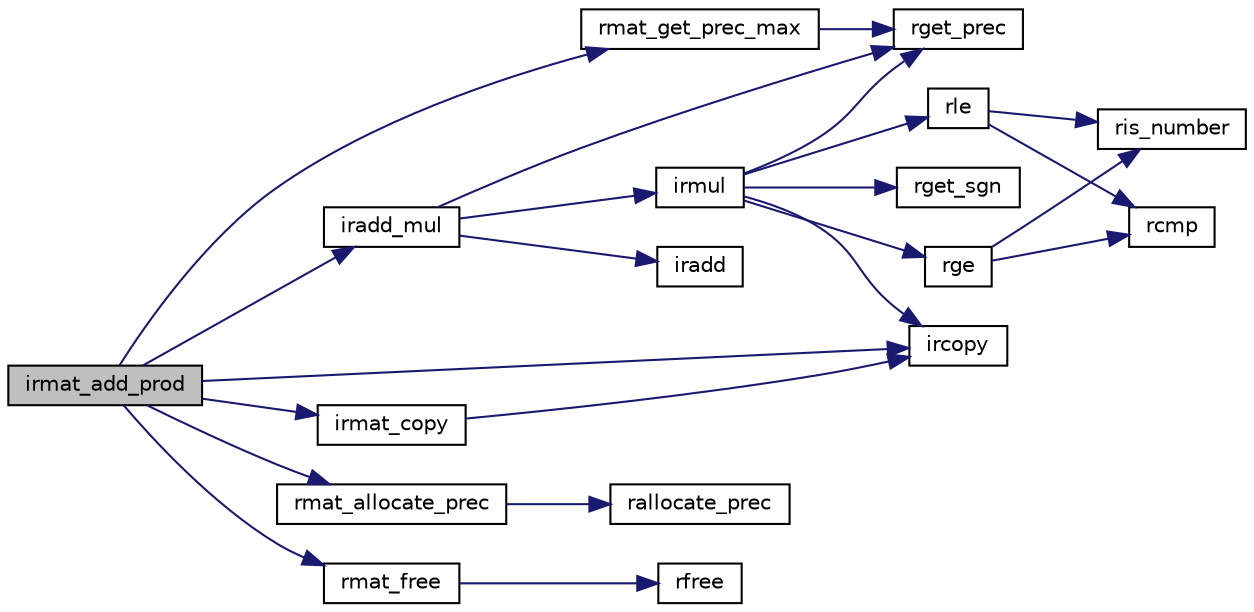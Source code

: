 digraph "irmat_add_prod"
{
  edge [fontname="Helvetica",fontsize="10",labelfontname="Helvetica",labelfontsize="10"];
  node [fontname="Helvetica",fontsize="10",shape=record];
  rankdir="LR";
  Node0 [label="irmat_add_prod",height=0.2,width=0.4,color="black", fillcolor="grey75", style="filled", fontcolor="black"];
  Node0 -> Node1 [color="midnightblue",fontsize="10",style="solid",fontname="Helvetica"];
  Node1 [label="rmat_get_prec_max",height=0.2,width=0.4,color="black", fillcolor="white", style="filled",URL="$is__rmat_8h.html#aa8d8bebcc4d6f4f9594215e41dff4bfa",tooltip="rmulti型行列の精度(ビット数)の最大値の取得. "];
  Node1 -> Node2 [color="midnightblue",fontsize="10",style="solid",fontname="Helvetica"];
  Node2 [label="rget_prec",height=0.2,width=0.4,color="black", fillcolor="white", style="filled",URL="$is__rmulti_8h.html#ad9bc8d534620527dc3c46ef4c9d04442",tooltip="rmulti型の浮動小数点数の精度(ビット数)を取得. "];
  Node0 -> Node3 [color="midnightblue",fontsize="10",style="solid",fontname="Helvetica"];
  Node3 [label="rmat_allocate_prec",height=0.2,width=0.4,color="black", fillcolor="white", style="filled",URL="$is__rmat_8h.html#a474cfe62c18d90d42b8f80504449ea43",tooltip="rmulti型の行列の精度を指定しての新規生成. "];
  Node3 -> Node4 [color="midnightblue",fontsize="10",style="solid",fontname="Helvetica"];
  Node4 [label="rallocate_prec",height=0.2,width=0.4,color="black", fillcolor="white", style="filled",URL="$is__rmulti_8h.html#aeee0c826203695436900dc02890f433c",tooltip="rmulti型の精度を指定しての新規生成. "];
  Node0 -> Node5 [color="midnightblue",fontsize="10",style="solid",fontname="Helvetica"];
  Node5 [label="ircopy",height=0.2,width=0.4,color="black", fillcolor="white", style="filled",URL="$irmulti_8c.html#aaf2192a33e04cbba12da47550fde287e",tooltip="コピー [y0,y1]=[x0,x1]. "];
  Node0 -> Node6 [color="midnightblue",fontsize="10",style="solid",fontname="Helvetica"];
  Node6 [label="iradd_mul",height=0.2,width=0.4,color="black", fillcolor="white", style="filled",URL="$irmulti_8c.html#a55d04ab7f2884310fcff04b636911df1",tooltip="積の加算 [z0,z1]+=[x0,x1]*[y0,y1] "];
  Node6 -> Node2 [color="midnightblue",fontsize="10",style="solid",fontname="Helvetica"];
  Node6 -> Node7 [color="midnightblue",fontsize="10",style="solid",fontname="Helvetica"];
  Node7 [label="irmul",height=0.2,width=0.4,color="black", fillcolor="white", style="filled",URL="$irmulti_8c.html#a9f9bc42cc6a70b365b032dc7bedd1abb",tooltip="掛け算 [z0,z1]=[x0,x1]*[y0,y1] "];
  Node7 -> Node2 [color="midnightblue",fontsize="10",style="solid",fontname="Helvetica"];
  Node7 -> Node8 [color="midnightblue",fontsize="10",style="solid",fontname="Helvetica"];
  Node8 [label="rget_sgn",height=0.2,width=0.4,color="black", fillcolor="white", style="filled",URL="$is__rmulti_8h.html#a1eabb75964384f5b7057a0275385d4bb",tooltip="rmulti型の浮動小数点数の符号部の取得. "];
  Node7 -> Node9 [color="midnightblue",fontsize="10",style="solid",fontname="Helvetica"];
  Node9 [label="rle",height=0.2,width=0.4,color="black", fillcolor="white", style="filled",URL="$is__rmulti_8h.html#a72d8f7f7abd4fa2ff89f488742ff7ca7",tooltip="rmulti型の値の比較 x<=y "];
  Node9 -> Node10 [color="midnightblue",fontsize="10",style="solid",fontname="Helvetica"];
  Node10 [label="ris_number",height=0.2,width=0.4,color="black", fillcolor="white", style="filled",URL="$rmulti_8c.html#a02c3c838634809fb6260ab78926b5f8b",tooltip="rmulti型が数であるかの判定. "];
  Node9 -> Node11 [color="midnightblue",fontsize="10",style="solid",fontname="Helvetica"];
  Node11 [label="rcmp",height=0.2,width=0.4,color="black", fillcolor="white", style="filled",URL="$rmulti_8c.html#aa7f2e03f88a388911123c82ad3f36b16",tooltip="rmulti型の値の比較 x<=>y "];
  Node7 -> Node12 [color="midnightblue",fontsize="10",style="solid",fontname="Helvetica"];
  Node12 [label="rge",height=0.2,width=0.4,color="black", fillcolor="white", style="filled",URL="$is__rmulti_8h.html#a7544c8c3220be262b43d9cdcacd5f8f2",tooltip="rmulti型の値の比較 x>=y "];
  Node12 -> Node10 [color="midnightblue",fontsize="10",style="solid",fontname="Helvetica"];
  Node12 -> Node11 [color="midnightblue",fontsize="10",style="solid",fontname="Helvetica"];
  Node7 -> Node5 [color="midnightblue",fontsize="10",style="solid",fontname="Helvetica"];
  Node6 -> Node13 [color="midnightblue",fontsize="10",style="solid",fontname="Helvetica"];
  Node13 [label="iradd",height=0.2,width=0.4,color="black", fillcolor="white", style="filled",URL="$irmulti_8c.html#a2a3a18d72fa9e737ac67d95ccb3e8ca9",tooltip="足し算 [z0,z1]=[x0,x1]+[y0,y1] "];
  Node0 -> Node14 [color="midnightblue",fontsize="10",style="solid",fontname="Helvetica"];
  Node14 [label="irmat_copy",height=0.2,width=0.4,color="black", fillcolor="white", style="filled",URL="$irmat_8c.html#a5c0e76e09c564c0a1c710c4e160d14aa",tooltip="コピー [B0,B1]=[A0,A1] "];
  Node14 -> Node5 [color="midnightblue",fontsize="10",style="solid",fontname="Helvetica"];
  Node0 -> Node15 [color="midnightblue",fontsize="10",style="solid",fontname="Helvetica"];
  Node15 [label="rmat_free",height=0.2,width=0.4,color="black", fillcolor="white", style="filled",URL="$is__rmat_8h.html#a53c98fd51179ef3da5393f0de6c5e833",tooltip="rmulti型の行列の終了処理. "];
  Node15 -> Node16 [color="midnightblue",fontsize="10",style="solid",fontname="Helvetica"];
  Node16 [label="rfree",height=0.2,width=0.4,color="black", fillcolor="white", style="filled",URL="$is__rmulti_8h.html#abd2ceb7eaa6481640a45357d44034950",tooltip="rmulti型の終了処理. "];
}
